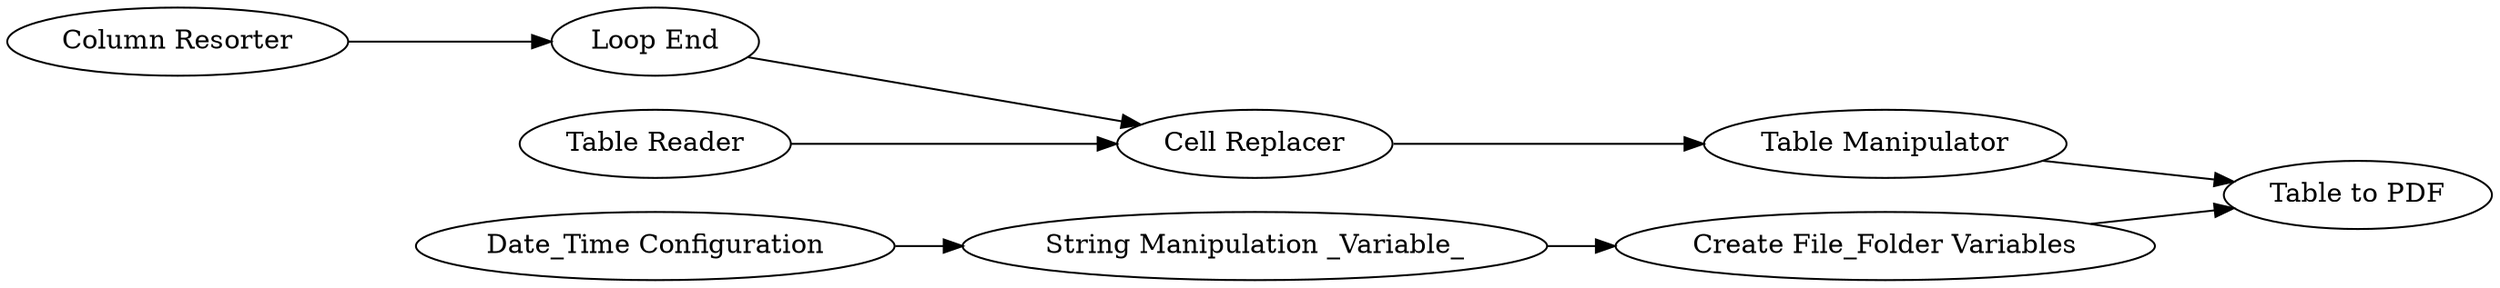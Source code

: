 digraph {
	2404 -> 2399
	12 -> 14
	2388 -> 2387
	2389 -> 4
	2387 -> 2389
	13 -> 4
	14 -> 13
	2399 -> 2387
	13 [label="Create File_Folder Variables"]
	2389 [label="Table Manipulator"]
	2404 [label="Column Resorter"]
	2399 [label="Loop End"]
	4 [label="Table to PDF"]
	2388 [label="Table Reader"]
	14 [label="String Manipulation _Variable_"]
	12 [label="Date_Time Configuration"]
	2387 [label="Cell Replacer"]
	rankdir=LR
}
